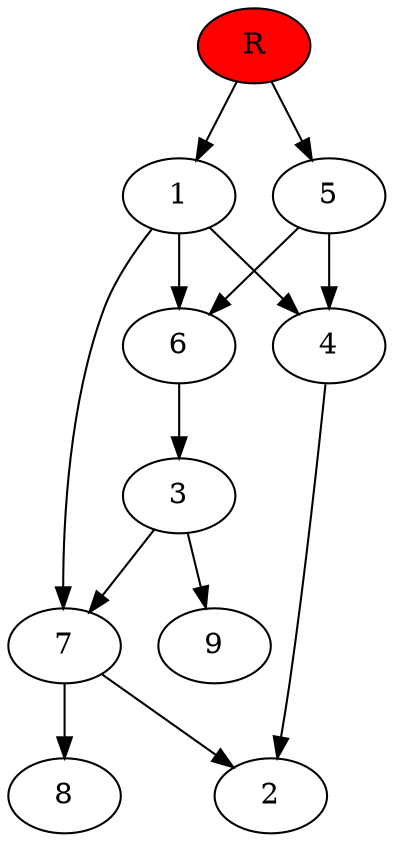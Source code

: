 digraph prb30267 {
	1
	2
	3
	4
	5
	6
	7
	8
	R [fillcolor="#ff0000" style=filled]
	1 -> 4
	1 -> 6
	1 -> 7
	3 -> 7
	3 -> 9
	4 -> 2
	5 -> 4
	5 -> 6
	6 -> 3
	7 -> 2
	7 -> 8
	R -> 1
	R -> 5
}
